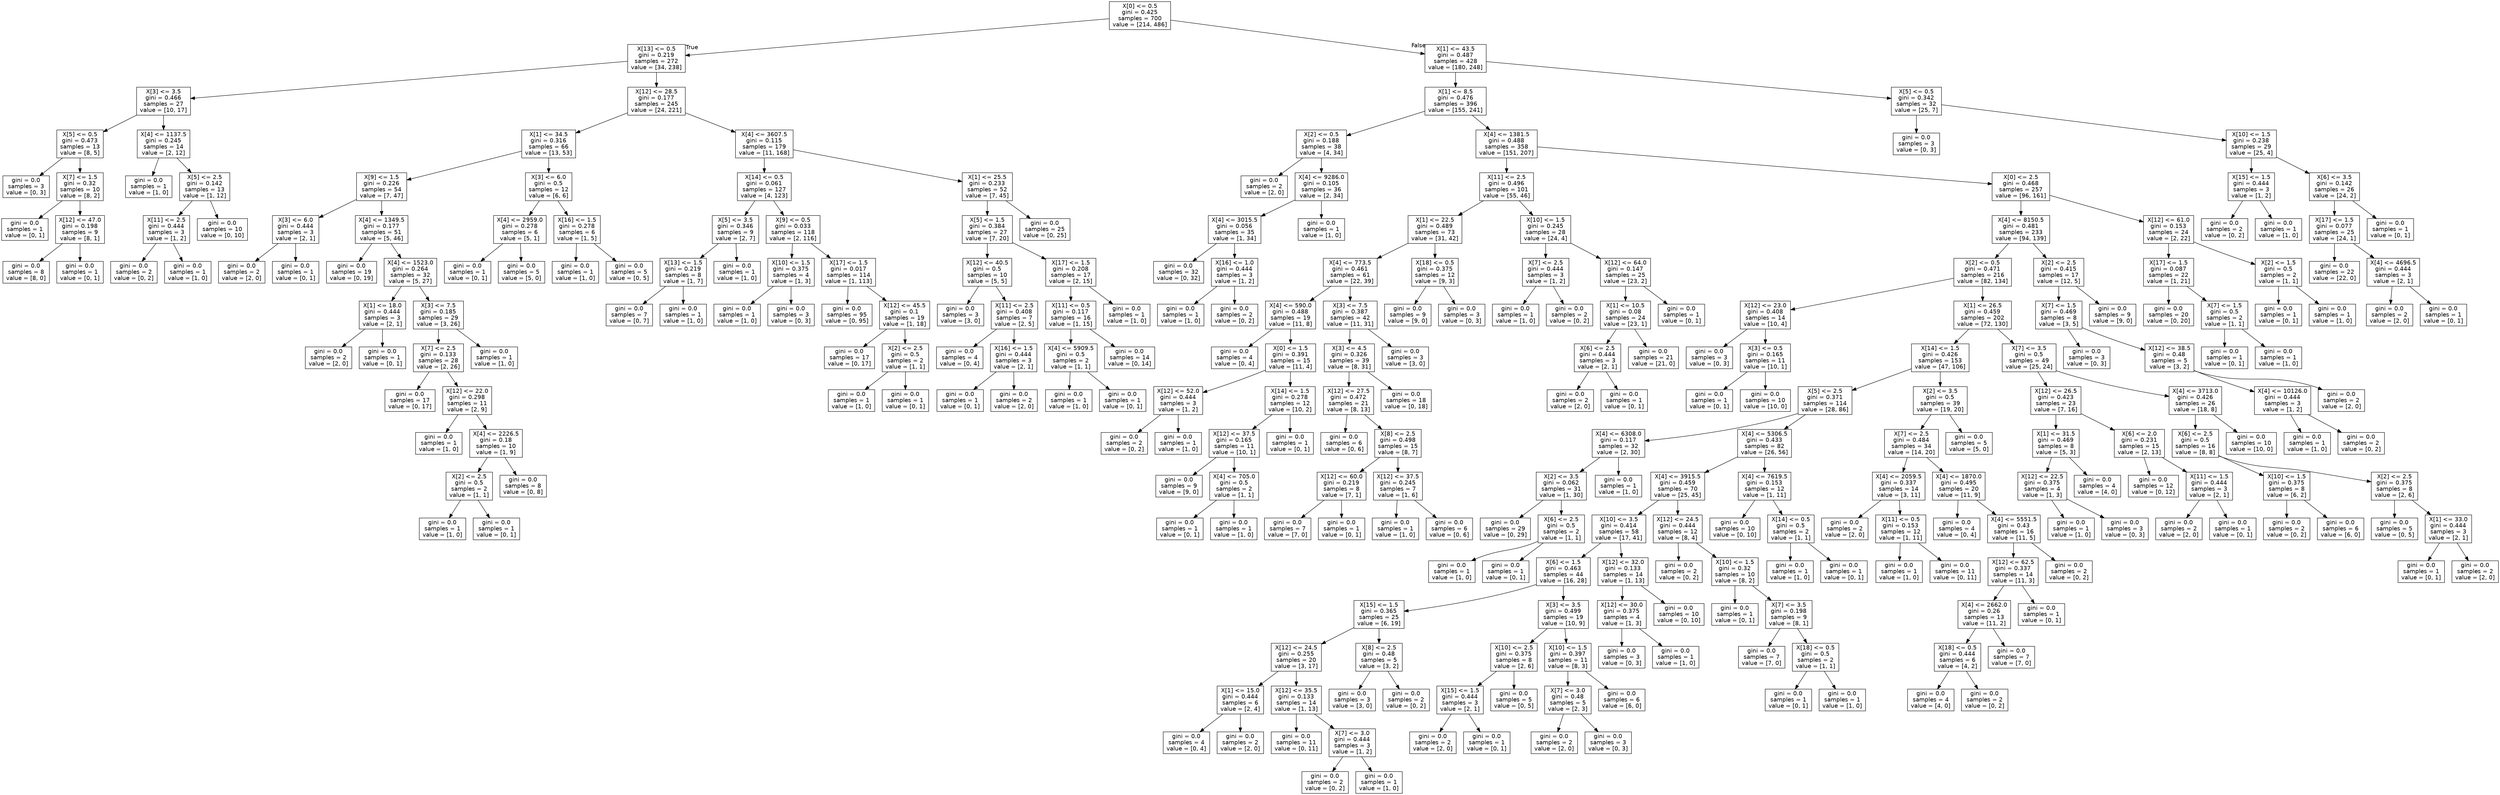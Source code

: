 digraph Tree {
node [shape=box, fontname="helvetica"] ;
edge [fontname="helvetica"] ;
0 [label="X[0] <= 0.5\ngini = 0.425\nsamples = 700\nvalue = [214, 486]"] ;
1 [label="X[13] <= 0.5\ngini = 0.219\nsamples = 272\nvalue = [34, 238]"] ;
0 -> 1 [labeldistance=2.5, labelangle=45, headlabel="True"] ;
2 [label="X[3] <= 3.5\ngini = 0.466\nsamples = 27\nvalue = [10, 17]"] ;
1 -> 2 ;
3 [label="X[5] <= 0.5\ngini = 0.473\nsamples = 13\nvalue = [8, 5]"] ;
2 -> 3 ;
4 [label="gini = 0.0\nsamples = 3\nvalue = [0, 3]"] ;
3 -> 4 ;
5 [label="X[7] <= 1.5\ngini = 0.32\nsamples = 10\nvalue = [8, 2]"] ;
3 -> 5 ;
6 [label="gini = 0.0\nsamples = 1\nvalue = [0, 1]"] ;
5 -> 6 ;
7 [label="X[12] <= 47.0\ngini = 0.198\nsamples = 9\nvalue = [8, 1]"] ;
5 -> 7 ;
8 [label="gini = 0.0\nsamples = 8\nvalue = [8, 0]"] ;
7 -> 8 ;
9 [label="gini = 0.0\nsamples = 1\nvalue = [0, 1]"] ;
7 -> 9 ;
10 [label="X[4] <= 1137.5\ngini = 0.245\nsamples = 14\nvalue = [2, 12]"] ;
2 -> 10 ;
11 [label="gini = 0.0\nsamples = 1\nvalue = [1, 0]"] ;
10 -> 11 ;
12 [label="X[5] <= 2.5\ngini = 0.142\nsamples = 13\nvalue = [1, 12]"] ;
10 -> 12 ;
13 [label="X[11] <= 2.5\ngini = 0.444\nsamples = 3\nvalue = [1, 2]"] ;
12 -> 13 ;
14 [label="gini = 0.0\nsamples = 2\nvalue = [0, 2]"] ;
13 -> 14 ;
15 [label="gini = 0.0\nsamples = 1\nvalue = [1, 0]"] ;
13 -> 15 ;
16 [label="gini = 0.0\nsamples = 10\nvalue = [0, 10]"] ;
12 -> 16 ;
17 [label="X[12] <= 28.5\ngini = 0.177\nsamples = 245\nvalue = [24, 221]"] ;
1 -> 17 ;
18 [label="X[1] <= 34.5\ngini = 0.316\nsamples = 66\nvalue = [13, 53]"] ;
17 -> 18 ;
19 [label="X[9] <= 1.5\ngini = 0.226\nsamples = 54\nvalue = [7, 47]"] ;
18 -> 19 ;
20 [label="X[3] <= 6.0\ngini = 0.444\nsamples = 3\nvalue = [2, 1]"] ;
19 -> 20 ;
21 [label="gini = 0.0\nsamples = 2\nvalue = [2, 0]"] ;
20 -> 21 ;
22 [label="gini = 0.0\nsamples = 1\nvalue = [0, 1]"] ;
20 -> 22 ;
23 [label="X[4] <= 1349.5\ngini = 0.177\nsamples = 51\nvalue = [5, 46]"] ;
19 -> 23 ;
24 [label="gini = 0.0\nsamples = 19\nvalue = [0, 19]"] ;
23 -> 24 ;
25 [label="X[4] <= 1523.0\ngini = 0.264\nsamples = 32\nvalue = [5, 27]"] ;
23 -> 25 ;
26 [label="X[1] <= 18.0\ngini = 0.444\nsamples = 3\nvalue = [2, 1]"] ;
25 -> 26 ;
27 [label="gini = 0.0\nsamples = 2\nvalue = [2, 0]"] ;
26 -> 27 ;
28 [label="gini = 0.0\nsamples = 1\nvalue = [0, 1]"] ;
26 -> 28 ;
29 [label="X[3] <= 7.5\ngini = 0.185\nsamples = 29\nvalue = [3, 26]"] ;
25 -> 29 ;
30 [label="X[7] <= 2.5\ngini = 0.133\nsamples = 28\nvalue = [2, 26]"] ;
29 -> 30 ;
31 [label="gini = 0.0\nsamples = 17\nvalue = [0, 17]"] ;
30 -> 31 ;
32 [label="X[12] <= 22.0\ngini = 0.298\nsamples = 11\nvalue = [2, 9]"] ;
30 -> 32 ;
33 [label="gini = 0.0\nsamples = 1\nvalue = [1, 0]"] ;
32 -> 33 ;
34 [label="X[4] <= 2226.5\ngini = 0.18\nsamples = 10\nvalue = [1, 9]"] ;
32 -> 34 ;
35 [label="X[2] <= 2.5\ngini = 0.5\nsamples = 2\nvalue = [1, 1]"] ;
34 -> 35 ;
36 [label="gini = 0.0\nsamples = 1\nvalue = [1, 0]"] ;
35 -> 36 ;
37 [label="gini = 0.0\nsamples = 1\nvalue = [0, 1]"] ;
35 -> 37 ;
38 [label="gini = 0.0\nsamples = 8\nvalue = [0, 8]"] ;
34 -> 38 ;
39 [label="gini = 0.0\nsamples = 1\nvalue = [1, 0]"] ;
29 -> 39 ;
40 [label="X[3] <= 6.0\ngini = 0.5\nsamples = 12\nvalue = [6, 6]"] ;
18 -> 40 ;
41 [label="X[4] <= 2959.0\ngini = 0.278\nsamples = 6\nvalue = [5, 1]"] ;
40 -> 41 ;
42 [label="gini = 0.0\nsamples = 1\nvalue = [0, 1]"] ;
41 -> 42 ;
43 [label="gini = 0.0\nsamples = 5\nvalue = [5, 0]"] ;
41 -> 43 ;
44 [label="X[16] <= 1.5\ngini = 0.278\nsamples = 6\nvalue = [1, 5]"] ;
40 -> 44 ;
45 [label="gini = 0.0\nsamples = 1\nvalue = [1, 0]"] ;
44 -> 45 ;
46 [label="gini = 0.0\nsamples = 5\nvalue = [0, 5]"] ;
44 -> 46 ;
47 [label="X[4] <= 3607.5\ngini = 0.115\nsamples = 179\nvalue = [11, 168]"] ;
17 -> 47 ;
48 [label="X[14] <= 0.5\ngini = 0.061\nsamples = 127\nvalue = [4, 123]"] ;
47 -> 48 ;
49 [label="X[5] <= 3.5\ngini = 0.346\nsamples = 9\nvalue = [2, 7]"] ;
48 -> 49 ;
50 [label="X[13] <= 1.5\ngini = 0.219\nsamples = 8\nvalue = [1, 7]"] ;
49 -> 50 ;
51 [label="gini = 0.0\nsamples = 7\nvalue = [0, 7]"] ;
50 -> 51 ;
52 [label="gini = 0.0\nsamples = 1\nvalue = [1, 0]"] ;
50 -> 52 ;
53 [label="gini = 0.0\nsamples = 1\nvalue = [1, 0]"] ;
49 -> 53 ;
54 [label="X[9] <= 0.5\ngini = 0.033\nsamples = 118\nvalue = [2, 116]"] ;
48 -> 54 ;
55 [label="X[10] <= 1.5\ngini = 0.375\nsamples = 4\nvalue = [1, 3]"] ;
54 -> 55 ;
56 [label="gini = 0.0\nsamples = 1\nvalue = [1, 0]"] ;
55 -> 56 ;
57 [label="gini = 0.0\nsamples = 3\nvalue = [0, 3]"] ;
55 -> 57 ;
58 [label="X[17] <= 1.5\ngini = 0.017\nsamples = 114\nvalue = [1, 113]"] ;
54 -> 58 ;
59 [label="gini = 0.0\nsamples = 95\nvalue = [0, 95]"] ;
58 -> 59 ;
60 [label="X[12] <= 45.5\ngini = 0.1\nsamples = 19\nvalue = [1, 18]"] ;
58 -> 60 ;
61 [label="gini = 0.0\nsamples = 17\nvalue = [0, 17]"] ;
60 -> 61 ;
62 [label="X[2] <= 2.5\ngini = 0.5\nsamples = 2\nvalue = [1, 1]"] ;
60 -> 62 ;
63 [label="gini = 0.0\nsamples = 1\nvalue = [1, 0]"] ;
62 -> 63 ;
64 [label="gini = 0.0\nsamples = 1\nvalue = [0, 1]"] ;
62 -> 64 ;
65 [label="X[1] <= 25.5\ngini = 0.233\nsamples = 52\nvalue = [7, 45]"] ;
47 -> 65 ;
66 [label="X[5] <= 1.5\ngini = 0.384\nsamples = 27\nvalue = [7, 20]"] ;
65 -> 66 ;
67 [label="X[12] <= 40.5\ngini = 0.5\nsamples = 10\nvalue = [5, 5]"] ;
66 -> 67 ;
68 [label="gini = 0.0\nsamples = 3\nvalue = [3, 0]"] ;
67 -> 68 ;
69 [label="X[11] <= 2.5\ngini = 0.408\nsamples = 7\nvalue = [2, 5]"] ;
67 -> 69 ;
70 [label="gini = 0.0\nsamples = 4\nvalue = [0, 4]"] ;
69 -> 70 ;
71 [label="X[16] <= 1.5\ngini = 0.444\nsamples = 3\nvalue = [2, 1]"] ;
69 -> 71 ;
72 [label="gini = 0.0\nsamples = 1\nvalue = [0, 1]"] ;
71 -> 72 ;
73 [label="gini = 0.0\nsamples = 2\nvalue = [2, 0]"] ;
71 -> 73 ;
74 [label="X[17] <= 1.5\ngini = 0.208\nsamples = 17\nvalue = [2, 15]"] ;
66 -> 74 ;
75 [label="X[11] <= 0.5\ngini = 0.117\nsamples = 16\nvalue = [1, 15]"] ;
74 -> 75 ;
76 [label="X[4] <= 5909.5\ngini = 0.5\nsamples = 2\nvalue = [1, 1]"] ;
75 -> 76 ;
77 [label="gini = 0.0\nsamples = 1\nvalue = [1, 0]"] ;
76 -> 77 ;
78 [label="gini = 0.0\nsamples = 1\nvalue = [0, 1]"] ;
76 -> 78 ;
79 [label="gini = 0.0\nsamples = 14\nvalue = [0, 14]"] ;
75 -> 79 ;
80 [label="gini = 0.0\nsamples = 1\nvalue = [1, 0]"] ;
74 -> 80 ;
81 [label="gini = 0.0\nsamples = 25\nvalue = [0, 25]"] ;
65 -> 81 ;
82 [label="X[1] <= 43.5\ngini = 0.487\nsamples = 428\nvalue = [180, 248]"] ;
0 -> 82 [labeldistance=2.5, labelangle=-45, headlabel="False"] ;
83 [label="X[1] <= 8.5\ngini = 0.476\nsamples = 396\nvalue = [155, 241]"] ;
82 -> 83 ;
84 [label="X[2] <= 0.5\ngini = 0.188\nsamples = 38\nvalue = [4, 34]"] ;
83 -> 84 ;
85 [label="gini = 0.0\nsamples = 2\nvalue = [2, 0]"] ;
84 -> 85 ;
86 [label="X[4] <= 9286.0\ngini = 0.105\nsamples = 36\nvalue = [2, 34]"] ;
84 -> 86 ;
87 [label="X[4] <= 3015.5\ngini = 0.056\nsamples = 35\nvalue = [1, 34]"] ;
86 -> 87 ;
88 [label="gini = 0.0\nsamples = 32\nvalue = [0, 32]"] ;
87 -> 88 ;
89 [label="X[16] <= 1.0\ngini = 0.444\nsamples = 3\nvalue = [1, 2]"] ;
87 -> 89 ;
90 [label="gini = 0.0\nsamples = 1\nvalue = [1, 0]"] ;
89 -> 90 ;
91 [label="gini = 0.0\nsamples = 2\nvalue = [0, 2]"] ;
89 -> 91 ;
92 [label="gini = 0.0\nsamples = 1\nvalue = [1, 0]"] ;
86 -> 92 ;
93 [label="X[4] <= 1381.5\ngini = 0.488\nsamples = 358\nvalue = [151, 207]"] ;
83 -> 93 ;
94 [label="X[11] <= 2.5\ngini = 0.496\nsamples = 101\nvalue = [55, 46]"] ;
93 -> 94 ;
95 [label="X[1] <= 22.5\ngini = 0.489\nsamples = 73\nvalue = [31, 42]"] ;
94 -> 95 ;
96 [label="X[4] <= 773.5\ngini = 0.461\nsamples = 61\nvalue = [22, 39]"] ;
95 -> 96 ;
97 [label="X[4] <= 590.0\ngini = 0.488\nsamples = 19\nvalue = [11, 8]"] ;
96 -> 97 ;
98 [label="gini = 0.0\nsamples = 4\nvalue = [0, 4]"] ;
97 -> 98 ;
99 [label="X[0] <= 1.5\ngini = 0.391\nsamples = 15\nvalue = [11, 4]"] ;
97 -> 99 ;
100 [label="X[12] <= 52.0\ngini = 0.444\nsamples = 3\nvalue = [1, 2]"] ;
99 -> 100 ;
101 [label="gini = 0.0\nsamples = 2\nvalue = [0, 2]"] ;
100 -> 101 ;
102 [label="gini = 0.0\nsamples = 1\nvalue = [1, 0]"] ;
100 -> 102 ;
103 [label="X[14] <= 1.5\ngini = 0.278\nsamples = 12\nvalue = [10, 2]"] ;
99 -> 103 ;
104 [label="X[12] <= 37.5\ngini = 0.165\nsamples = 11\nvalue = [10, 1]"] ;
103 -> 104 ;
105 [label="gini = 0.0\nsamples = 9\nvalue = [9, 0]"] ;
104 -> 105 ;
106 [label="X[4] <= 705.0\ngini = 0.5\nsamples = 2\nvalue = [1, 1]"] ;
104 -> 106 ;
107 [label="gini = 0.0\nsamples = 1\nvalue = [0, 1]"] ;
106 -> 107 ;
108 [label="gini = 0.0\nsamples = 1\nvalue = [1, 0]"] ;
106 -> 108 ;
109 [label="gini = 0.0\nsamples = 1\nvalue = [0, 1]"] ;
103 -> 109 ;
110 [label="X[3] <= 7.5\ngini = 0.387\nsamples = 42\nvalue = [11, 31]"] ;
96 -> 110 ;
111 [label="X[3] <= 4.5\ngini = 0.326\nsamples = 39\nvalue = [8, 31]"] ;
110 -> 111 ;
112 [label="X[12] <= 27.5\ngini = 0.472\nsamples = 21\nvalue = [8, 13]"] ;
111 -> 112 ;
113 [label="gini = 0.0\nsamples = 6\nvalue = [0, 6]"] ;
112 -> 113 ;
114 [label="X[8] <= 2.5\ngini = 0.498\nsamples = 15\nvalue = [8, 7]"] ;
112 -> 114 ;
115 [label="X[12] <= 60.0\ngini = 0.219\nsamples = 8\nvalue = [7, 1]"] ;
114 -> 115 ;
116 [label="gini = 0.0\nsamples = 7\nvalue = [7, 0]"] ;
115 -> 116 ;
117 [label="gini = 0.0\nsamples = 1\nvalue = [0, 1]"] ;
115 -> 117 ;
118 [label="X[12] <= 37.5\ngini = 0.245\nsamples = 7\nvalue = [1, 6]"] ;
114 -> 118 ;
119 [label="gini = 0.0\nsamples = 1\nvalue = [1, 0]"] ;
118 -> 119 ;
120 [label="gini = 0.0\nsamples = 6\nvalue = [0, 6]"] ;
118 -> 120 ;
121 [label="gini = 0.0\nsamples = 18\nvalue = [0, 18]"] ;
111 -> 121 ;
122 [label="gini = 0.0\nsamples = 3\nvalue = [3, 0]"] ;
110 -> 122 ;
123 [label="X[18] <= 0.5\ngini = 0.375\nsamples = 12\nvalue = [9, 3]"] ;
95 -> 123 ;
124 [label="gini = 0.0\nsamples = 9\nvalue = [9, 0]"] ;
123 -> 124 ;
125 [label="gini = 0.0\nsamples = 3\nvalue = [0, 3]"] ;
123 -> 125 ;
126 [label="X[10] <= 1.5\ngini = 0.245\nsamples = 28\nvalue = [24, 4]"] ;
94 -> 126 ;
127 [label="X[7] <= 2.5\ngini = 0.444\nsamples = 3\nvalue = [1, 2]"] ;
126 -> 127 ;
128 [label="gini = 0.0\nsamples = 1\nvalue = [1, 0]"] ;
127 -> 128 ;
129 [label="gini = 0.0\nsamples = 2\nvalue = [0, 2]"] ;
127 -> 129 ;
130 [label="X[12] <= 64.0\ngini = 0.147\nsamples = 25\nvalue = [23, 2]"] ;
126 -> 130 ;
131 [label="X[1] <= 10.5\ngini = 0.08\nsamples = 24\nvalue = [23, 1]"] ;
130 -> 131 ;
132 [label="X[6] <= 2.5\ngini = 0.444\nsamples = 3\nvalue = [2, 1]"] ;
131 -> 132 ;
133 [label="gini = 0.0\nsamples = 2\nvalue = [2, 0]"] ;
132 -> 133 ;
134 [label="gini = 0.0\nsamples = 1\nvalue = [0, 1]"] ;
132 -> 134 ;
135 [label="gini = 0.0\nsamples = 21\nvalue = [21, 0]"] ;
131 -> 135 ;
136 [label="gini = 0.0\nsamples = 1\nvalue = [0, 1]"] ;
130 -> 136 ;
137 [label="X[0] <= 2.5\ngini = 0.468\nsamples = 257\nvalue = [96, 161]"] ;
93 -> 137 ;
138 [label="X[4] <= 8150.5\ngini = 0.481\nsamples = 233\nvalue = [94, 139]"] ;
137 -> 138 ;
139 [label="X[2] <= 0.5\ngini = 0.471\nsamples = 216\nvalue = [82, 134]"] ;
138 -> 139 ;
140 [label="X[12] <= 23.0\ngini = 0.408\nsamples = 14\nvalue = [10, 4]"] ;
139 -> 140 ;
141 [label="gini = 0.0\nsamples = 3\nvalue = [0, 3]"] ;
140 -> 141 ;
142 [label="X[3] <= 0.5\ngini = 0.165\nsamples = 11\nvalue = [10, 1]"] ;
140 -> 142 ;
143 [label="gini = 0.0\nsamples = 1\nvalue = [0, 1]"] ;
142 -> 143 ;
144 [label="gini = 0.0\nsamples = 10\nvalue = [10, 0]"] ;
142 -> 144 ;
145 [label="X[1] <= 26.5\ngini = 0.459\nsamples = 202\nvalue = [72, 130]"] ;
139 -> 145 ;
146 [label="X[14] <= 1.5\ngini = 0.426\nsamples = 153\nvalue = [47, 106]"] ;
145 -> 146 ;
147 [label="X[5] <= 2.5\ngini = 0.371\nsamples = 114\nvalue = [28, 86]"] ;
146 -> 147 ;
148 [label="X[4] <= 6308.0\ngini = 0.117\nsamples = 32\nvalue = [2, 30]"] ;
147 -> 148 ;
149 [label="X[2] <= 3.5\ngini = 0.062\nsamples = 31\nvalue = [1, 30]"] ;
148 -> 149 ;
150 [label="gini = 0.0\nsamples = 29\nvalue = [0, 29]"] ;
149 -> 150 ;
151 [label="X[6] <= 2.5\ngini = 0.5\nsamples = 2\nvalue = [1, 1]"] ;
149 -> 151 ;
152 [label="gini = 0.0\nsamples = 1\nvalue = [1, 0]"] ;
151 -> 152 ;
153 [label="gini = 0.0\nsamples = 1\nvalue = [0, 1]"] ;
151 -> 153 ;
154 [label="gini = 0.0\nsamples = 1\nvalue = [1, 0]"] ;
148 -> 154 ;
155 [label="X[4] <= 5306.5\ngini = 0.433\nsamples = 82\nvalue = [26, 56]"] ;
147 -> 155 ;
156 [label="X[4] <= 3915.5\ngini = 0.459\nsamples = 70\nvalue = [25, 45]"] ;
155 -> 156 ;
157 [label="X[10] <= 3.5\ngini = 0.414\nsamples = 58\nvalue = [17, 41]"] ;
156 -> 157 ;
158 [label="X[6] <= 1.5\ngini = 0.463\nsamples = 44\nvalue = [16, 28]"] ;
157 -> 158 ;
159 [label="X[15] <= 1.5\ngini = 0.365\nsamples = 25\nvalue = [6, 19]"] ;
158 -> 159 ;
160 [label="X[12] <= 24.5\ngini = 0.255\nsamples = 20\nvalue = [3, 17]"] ;
159 -> 160 ;
161 [label="X[1] <= 15.0\ngini = 0.444\nsamples = 6\nvalue = [2, 4]"] ;
160 -> 161 ;
162 [label="gini = 0.0\nsamples = 4\nvalue = [0, 4]"] ;
161 -> 162 ;
163 [label="gini = 0.0\nsamples = 2\nvalue = [2, 0]"] ;
161 -> 163 ;
164 [label="X[12] <= 35.5\ngini = 0.133\nsamples = 14\nvalue = [1, 13]"] ;
160 -> 164 ;
165 [label="gini = 0.0\nsamples = 11\nvalue = [0, 11]"] ;
164 -> 165 ;
166 [label="X[7] <= 3.0\ngini = 0.444\nsamples = 3\nvalue = [1, 2]"] ;
164 -> 166 ;
167 [label="gini = 0.0\nsamples = 2\nvalue = [0, 2]"] ;
166 -> 167 ;
168 [label="gini = 0.0\nsamples = 1\nvalue = [1, 0]"] ;
166 -> 168 ;
169 [label="X[8] <= 2.5\ngini = 0.48\nsamples = 5\nvalue = [3, 2]"] ;
159 -> 169 ;
170 [label="gini = 0.0\nsamples = 3\nvalue = [3, 0]"] ;
169 -> 170 ;
171 [label="gini = 0.0\nsamples = 2\nvalue = [0, 2]"] ;
169 -> 171 ;
172 [label="X[3] <= 3.5\ngini = 0.499\nsamples = 19\nvalue = [10, 9]"] ;
158 -> 172 ;
173 [label="X[10] <= 2.5\ngini = 0.375\nsamples = 8\nvalue = [2, 6]"] ;
172 -> 173 ;
174 [label="X[15] <= 1.5\ngini = 0.444\nsamples = 3\nvalue = [2, 1]"] ;
173 -> 174 ;
175 [label="gini = 0.0\nsamples = 2\nvalue = [2, 0]"] ;
174 -> 175 ;
176 [label="gini = 0.0\nsamples = 1\nvalue = [0, 1]"] ;
174 -> 176 ;
177 [label="gini = 0.0\nsamples = 5\nvalue = [0, 5]"] ;
173 -> 177 ;
178 [label="X[10] <= 1.5\ngini = 0.397\nsamples = 11\nvalue = [8, 3]"] ;
172 -> 178 ;
179 [label="X[7] <= 3.0\ngini = 0.48\nsamples = 5\nvalue = [2, 3]"] ;
178 -> 179 ;
180 [label="gini = 0.0\nsamples = 2\nvalue = [2, 0]"] ;
179 -> 180 ;
181 [label="gini = 0.0\nsamples = 3\nvalue = [0, 3]"] ;
179 -> 181 ;
182 [label="gini = 0.0\nsamples = 6\nvalue = [6, 0]"] ;
178 -> 182 ;
183 [label="X[12] <= 32.0\ngini = 0.133\nsamples = 14\nvalue = [1, 13]"] ;
157 -> 183 ;
184 [label="X[12] <= 30.0\ngini = 0.375\nsamples = 4\nvalue = [1, 3]"] ;
183 -> 184 ;
185 [label="gini = 0.0\nsamples = 3\nvalue = [0, 3]"] ;
184 -> 185 ;
186 [label="gini = 0.0\nsamples = 1\nvalue = [1, 0]"] ;
184 -> 186 ;
187 [label="gini = 0.0\nsamples = 10\nvalue = [0, 10]"] ;
183 -> 187 ;
188 [label="X[12] <= 24.5\ngini = 0.444\nsamples = 12\nvalue = [8, 4]"] ;
156 -> 188 ;
189 [label="gini = 0.0\nsamples = 2\nvalue = [0, 2]"] ;
188 -> 189 ;
190 [label="X[10] <= 1.5\ngini = 0.32\nsamples = 10\nvalue = [8, 2]"] ;
188 -> 190 ;
191 [label="gini = 0.0\nsamples = 1\nvalue = [0, 1]"] ;
190 -> 191 ;
192 [label="X[7] <= 3.5\ngini = 0.198\nsamples = 9\nvalue = [8, 1]"] ;
190 -> 192 ;
193 [label="gini = 0.0\nsamples = 7\nvalue = [7, 0]"] ;
192 -> 193 ;
194 [label="X[18] <= 0.5\ngini = 0.5\nsamples = 2\nvalue = [1, 1]"] ;
192 -> 194 ;
195 [label="gini = 0.0\nsamples = 1\nvalue = [0, 1]"] ;
194 -> 195 ;
196 [label="gini = 0.0\nsamples = 1\nvalue = [1, 0]"] ;
194 -> 196 ;
197 [label="X[4] <= 7619.5\ngini = 0.153\nsamples = 12\nvalue = [1, 11]"] ;
155 -> 197 ;
198 [label="gini = 0.0\nsamples = 10\nvalue = [0, 10]"] ;
197 -> 198 ;
199 [label="X[14] <= 0.5\ngini = 0.5\nsamples = 2\nvalue = [1, 1]"] ;
197 -> 199 ;
200 [label="gini = 0.0\nsamples = 1\nvalue = [1, 0]"] ;
199 -> 200 ;
201 [label="gini = 0.0\nsamples = 1\nvalue = [0, 1]"] ;
199 -> 201 ;
202 [label="X[2] <= 3.5\ngini = 0.5\nsamples = 39\nvalue = [19, 20]"] ;
146 -> 202 ;
203 [label="X[7] <= 2.5\ngini = 0.484\nsamples = 34\nvalue = [14, 20]"] ;
202 -> 203 ;
204 [label="X[4] <= 2059.5\ngini = 0.337\nsamples = 14\nvalue = [3, 11]"] ;
203 -> 204 ;
205 [label="gini = 0.0\nsamples = 2\nvalue = [2, 0]"] ;
204 -> 205 ;
206 [label="X[11] <= 0.5\ngini = 0.153\nsamples = 12\nvalue = [1, 11]"] ;
204 -> 206 ;
207 [label="gini = 0.0\nsamples = 1\nvalue = [1, 0]"] ;
206 -> 207 ;
208 [label="gini = 0.0\nsamples = 11\nvalue = [0, 11]"] ;
206 -> 208 ;
209 [label="X[4] <= 1870.0\ngini = 0.495\nsamples = 20\nvalue = [11, 9]"] ;
203 -> 209 ;
210 [label="gini = 0.0\nsamples = 4\nvalue = [0, 4]"] ;
209 -> 210 ;
211 [label="X[4] <= 5551.5\ngini = 0.43\nsamples = 16\nvalue = [11, 5]"] ;
209 -> 211 ;
212 [label="X[12] <= 62.5\ngini = 0.337\nsamples = 14\nvalue = [11, 3]"] ;
211 -> 212 ;
213 [label="X[4] <= 2662.0\ngini = 0.26\nsamples = 13\nvalue = [11, 2]"] ;
212 -> 213 ;
214 [label="X[18] <= 0.5\ngini = 0.444\nsamples = 6\nvalue = [4, 2]"] ;
213 -> 214 ;
215 [label="gini = 0.0\nsamples = 4\nvalue = [4, 0]"] ;
214 -> 215 ;
216 [label="gini = 0.0\nsamples = 2\nvalue = [0, 2]"] ;
214 -> 216 ;
217 [label="gini = 0.0\nsamples = 7\nvalue = [7, 0]"] ;
213 -> 217 ;
218 [label="gini = 0.0\nsamples = 1\nvalue = [0, 1]"] ;
212 -> 218 ;
219 [label="gini = 0.0\nsamples = 2\nvalue = [0, 2]"] ;
211 -> 219 ;
220 [label="gini = 0.0\nsamples = 5\nvalue = [5, 0]"] ;
202 -> 220 ;
221 [label="X[7] <= 3.5\ngini = 0.5\nsamples = 49\nvalue = [25, 24]"] ;
145 -> 221 ;
222 [label="X[12] <= 26.5\ngini = 0.423\nsamples = 23\nvalue = [7, 16]"] ;
221 -> 222 ;
223 [label="X[1] <= 31.5\ngini = 0.469\nsamples = 8\nvalue = [5, 3]"] ;
222 -> 223 ;
224 [label="X[12] <= 22.5\ngini = 0.375\nsamples = 4\nvalue = [1, 3]"] ;
223 -> 224 ;
225 [label="gini = 0.0\nsamples = 1\nvalue = [1, 0]"] ;
224 -> 225 ;
226 [label="gini = 0.0\nsamples = 3\nvalue = [0, 3]"] ;
224 -> 226 ;
227 [label="gini = 0.0\nsamples = 4\nvalue = [4, 0]"] ;
223 -> 227 ;
228 [label="X[6] <= 2.0\ngini = 0.231\nsamples = 15\nvalue = [2, 13]"] ;
222 -> 228 ;
229 [label="gini = 0.0\nsamples = 12\nvalue = [0, 12]"] ;
228 -> 229 ;
230 [label="X[11] <= 1.5\ngini = 0.444\nsamples = 3\nvalue = [2, 1]"] ;
228 -> 230 ;
231 [label="gini = 0.0\nsamples = 2\nvalue = [2, 0]"] ;
230 -> 231 ;
232 [label="gini = 0.0\nsamples = 1\nvalue = [0, 1]"] ;
230 -> 232 ;
233 [label="X[4] <= 3713.0\ngini = 0.426\nsamples = 26\nvalue = [18, 8]"] ;
221 -> 233 ;
234 [label="X[6] <= 2.5\ngini = 0.5\nsamples = 16\nvalue = [8, 8]"] ;
233 -> 234 ;
235 [label="X[10] <= 1.5\ngini = 0.375\nsamples = 8\nvalue = [6, 2]"] ;
234 -> 235 ;
236 [label="gini = 0.0\nsamples = 2\nvalue = [0, 2]"] ;
235 -> 236 ;
237 [label="gini = 0.0\nsamples = 6\nvalue = [6, 0]"] ;
235 -> 237 ;
238 [label="X[2] <= 2.5\ngini = 0.375\nsamples = 8\nvalue = [2, 6]"] ;
234 -> 238 ;
239 [label="gini = 0.0\nsamples = 5\nvalue = [0, 5]"] ;
238 -> 239 ;
240 [label="X[1] <= 33.0\ngini = 0.444\nsamples = 3\nvalue = [2, 1]"] ;
238 -> 240 ;
241 [label="gini = 0.0\nsamples = 1\nvalue = [0, 1]"] ;
240 -> 241 ;
242 [label="gini = 0.0\nsamples = 2\nvalue = [2, 0]"] ;
240 -> 242 ;
243 [label="gini = 0.0\nsamples = 10\nvalue = [10, 0]"] ;
233 -> 243 ;
244 [label="X[2] <= 2.5\ngini = 0.415\nsamples = 17\nvalue = [12, 5]"] ;
138 -> 244 ;
245 [label="X[7] <= 1.5\ngini = 0.469\nsamples = 8\nvalue = [3, 5]"] ;
244 -> 245 ;
246 [label="gini = 0.0\nsamples = 3\nvalue = [0, 3]"] ;
245 -> 246 ;
247 [label="X[12] <= 38.5\ngini = 0.48\nsamples = 5\nvalue = [3, 2]"] ;
245 -> 247 ;
248 [label="X[4] <= 10126.0\ngini = 0.444\nsamples = 3\nvalue = [1, 2]"] ;
247 -> 248 ;
249 [label="gini = 0.0\nsamples = 1\nvalue = [1, 0]"] ;
248 -> 249 ;
250 [label="gini = 0.0\nsamples = 2\nvalue = [0, 2]"] ;
248 -> 250 ;
251 [label="gini = 0.0\nsamples = 2\nvalue = [2, 0]"] ;
247 -> 251 ;
252 [label="gini = 0.0\nsamples = 9\nvalue = [9, 0]"] ;
244 -> 252 ;
253 [label="X[12] <= 61.0\ngini = 0.153\nsamples = 24\nvalue = [2, 22]"] ;
137 -> 253 ;
254 [label="X[17] <= 1.5\ngini = 0.087\nsamples = 22\nvalue = [1, 21]"] ;
253 -> 254 ;
255 [label="gini = 0.0\nsamples = 20\nvalue = [0, 20]"] ;
254 -> 255 ;
256 [label="X[7] <= 1.5\ngini = 0.5\nsamples = 2\nvalue = [1, 1]"] ;
254 -> 256 ;
257 [label="gini = 0.0\nsamples = 1\nvalue = [0, 1]"] ;
256 -> 257 ;
258 [label="gini = 0.0\nsamples = 1\nvalue = [1, 0]"] ;
256 -> 258 ;
259 [label="X[2] <= 1.5\ngini = 0.5\nsamples = 2\nvalue = [1, 1]"] ;
253 -> 259 ;
260 [label="gini = 0.0\nsamples = 1\nvalue = [0, 1]"] ;
259 -> 260 ;
261 [label="gini = 0.0\nsamples = 1\nvalue = [1, 0]"] ;
259 -> 261 ;
262 [label="X[5] <= 0.5\ngini = 0.342\nsamples = 32\nvalue = [25, 7]"] ;
82 -> 262 ;
263 [label="gini = 0.0\nsamples = 3\nvalue = [0, 3]"] ;
262 -> 263 ;
264 [label="X[10] <= 1.5\ngini = 0.238\nsamples = 29\nvalue = [25, 4]"] ;
262 -> 264 ;
265 [label="X[15] <= 1.5\ngini = 0.444\nsamples = 3\nvalue = [1, 2]"] ;
264 -> 265 ;
266 [label="gini = 0.0\nsamples = 2\nvalue = [0, 2]"] ;
265 -> 266 ;
267 [label="gini = 0.0\nsamples = 1\nvalue = [1, 0]"] ;
265 -> 267 ;
268 [label="X[6] <= 3.5\ngini = 0.142\nsamples = 26\nvalue = [24, 2]"] ;
264 -> 268 ;
269 [label="X[17] <= 1.5\ngini = 0.077\nsamples = 25\nvalue = [24, 1]"] ;
268 -> 269 ;
270 [label="gini = 0.0\nsamples = 22\nvalue = [22, 0]"] ;
269 -> 270 ;
271 [label="X[4] <= 4696.5\ngini = 0.444\nsamples = 3\nvalue = [2, 1]"] ;
269 -> 271 ;
272 [label="gini = 0.0\nsamples = 2\nvalue = [2, 0]"] ;
271 -> 272 ;
273 [label="gini = 0.0\nsamples = 1\nvalue = [0, 1]"] ;
271 -> 273 ;
274 [label="gini = 0.0\nsamples = 1\nvalue = [0, 1]"] ;
268 -> 274 ;
}
